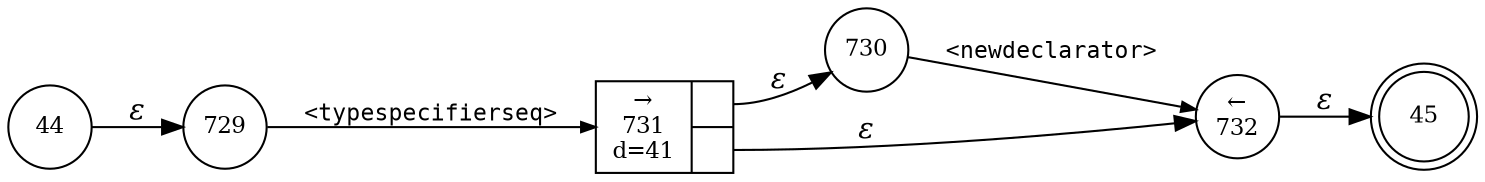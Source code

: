 digraph ATN {
rankdir=LR;
s45[fontsize=11, label="45", shape=doublecircle, fixedsize=true, width=.6];
s729[fontsize=11,label="729", shape=circle, fixedsize=true, width=.55, peripheries=1];
s730[fontsize=11,label="730", shape=circle, fixedsize=true, width=.55, peripheries=1];
s731[fontsize=11,label="{&rarr;\n731\nd=41|{<p0>|<p1>}}", shape=record, fixedsize=false, peripheries=1];
s44[fontsize=11,label="44", shape=circle, fixedsize=true, width=.55, peripheries=1];
s732[fontsize=11,label="&larr;\n732", shape=circle, fixedsize=true, width=.55, peripheries=1];
s44 -> s729 [fontname="Times-Italic", label="&epsilon;"];
s729 -> s731 [fontsize=11, fontname="Courier", arrowsize=.7, label = "<typespecifierseq>", arrowhead = normal];
s731:p0 -> s730 [fontname="Times-Italic", label="&epsilon;"];
s731:p1 -> s732 [fontname="Times-Italic", label="&epsilon;"];
s730 -> s732 [fontsize=11, fontname="Courier", arrowsize=.7, label = "<newdeclarator>", arrowhead = normal];
s732 -> s45 [fontname="Times-Italic", label="&epsilon;"];
}